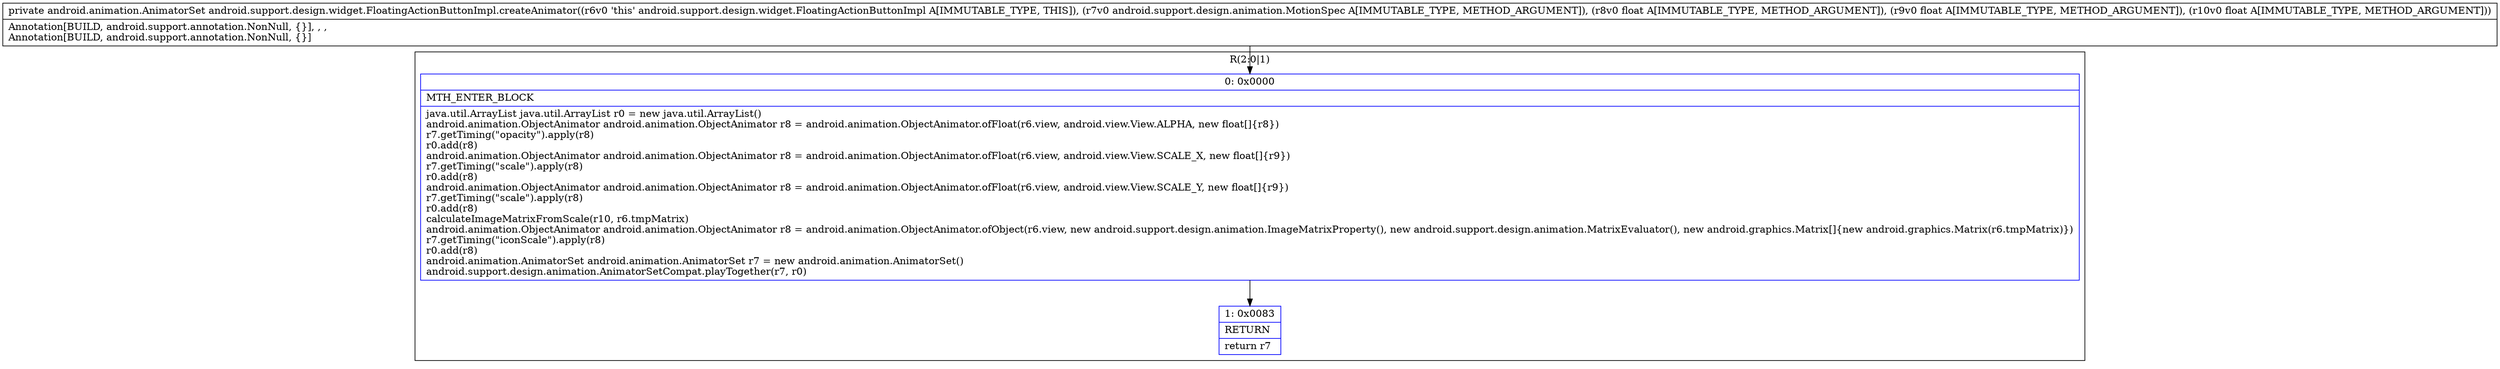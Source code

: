 digraph "CFG forandroid.support.design.widget.FloatingActionButtonImpl.createAnimator(Landroid\/support\/design\/animation\/MotionSpec;FFF)Landroid\/animation\/AnimatorSet;" {
subgraph cluster_Region_843691769 {
label = "R(2:0|1)";
node [shape=record,color=blue];
Node_0 [shape=record,label="{0\:\ 0x0000|MTH_ENTER_BLOCK\l|java.util.ArrayList java.util.ArrayList r0 = new java.util.ArrayList()\landroid.animation.ObjectAnimator android.animation.ObjectAnimator r8 = android.animation.ObjectAnimator.ofFloat(r6.view, android.view.View.ALPHA, new float[]\{r8\})\lr7.getTiming(\"opacity\").apply(r8)\lr0.add(r8)\landroid.animation.ObjectAnimator android.animation.ObjectAnimator r8 = android.animation.ObjectAnimator.ofFloat(r6.view, android.view.View.SCALE_X, new float[]\{r9\})\lr7.getTiming(\"scale\").apply(r8)\lr0.add(r8)\landroid.animation.ObjectAnimator android.animation.ObjectAnimator r8 = android.animation.ObjectAnimator.ofFloat(r6.view, android.view.View.SCALE_Y, new float[]\{r9\})\lr7.getTiming(\"scale\").apply(r8)\lr0.add(r8)\lcalculateImageMatrixFromScale(r10, r6.tmpMatrix)\landroid.animation.ObjectAnimator android.animation.ObjectAnimator r8 = android.animation.ObjectAnimator.ofObject(r6.view, new android.support.design.animation.ImageMatrixProperty(), new android.support.design.animation.MatrixEvaluator(), new android.graphics.Matrix[]\{new android.graphics.Matrix(r6.tmpMatrix)\})\lr7.getTiming(\"iconScale\").apply(r8)\lr0.add(r8)\landroid.animation.AnimatorSet android.animation.AnimatorSet r7 = new android.animation.AnimatorSet()\landroid.support.design.animation.AnimatorSetCompat.playTogether(r7, r0)\l}"];
Node_1 [shape=record,label="{1\:\ 0x0083|RETURN\l|return r7\l}"];
}
MethodNode[shape=record,label="{private android.animation.AnimatorSet android.support.design.widget.FloatingActionButtonImpl.createAnimator((r6v0 'this' android.support.design.widget.FloatingActionButtonImpl A[IMMUTABLE_TYPE, THIS]), (r7v0 android.support.design.animation.MotionSpec A[IMMUTABLE_TYPE, METHOD_ARGUMENT]), (r8v0 float A[IMMUTABLE_TYPE, METHOD_ARGUMENT]), (r9v0 float A[IMMUTABLE_TYPE, METHOD_ARGUMENT]), (r10v0 float A[IMMUTABLE_TYPE, METHOD_ARGUMENT]))  | Annotation[BUILD, android.support.annotation.NonNull, \{\}], , , \lAnnotation[BUILD, android.support.annotation.NonNull, \{\}]\l}"];
MethodNode -> Node_0;
Node_0 -> Node_1;
}

